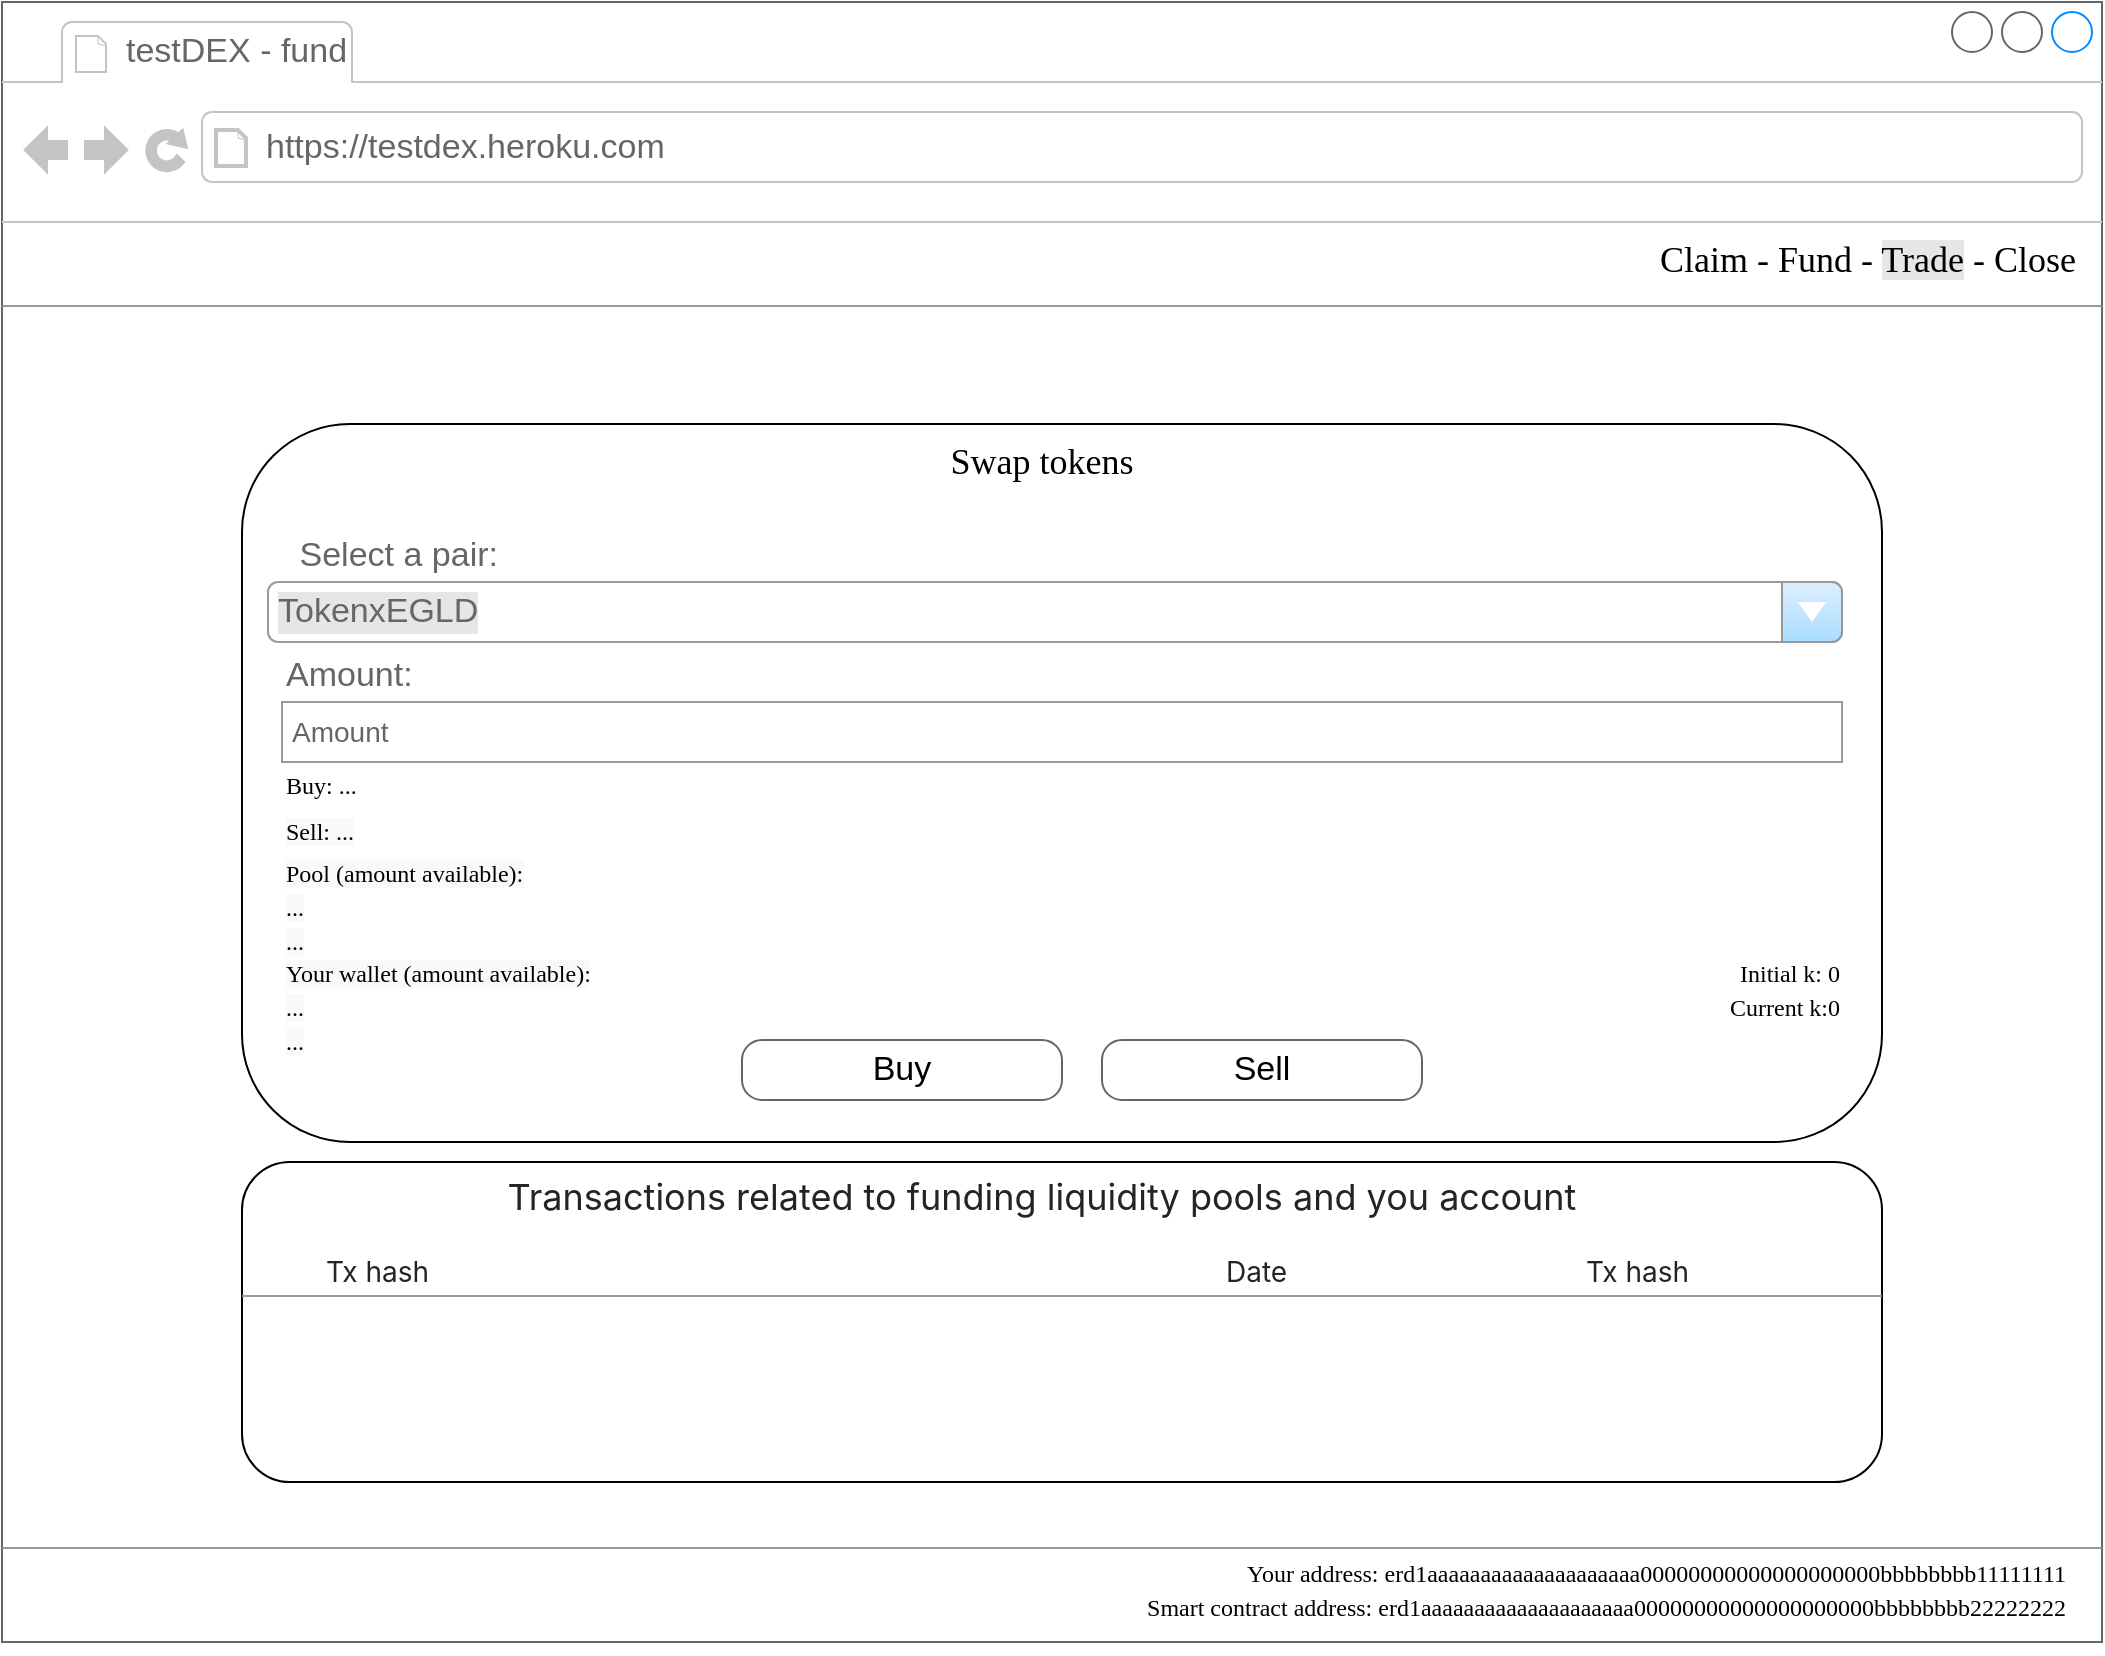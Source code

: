 <mxfile version="18.1.3" type="device"><diagram name="Page-1" id="2cc2dc42-3aac-f2a9-1cec-7a8b7cbee084"><mxGraphModel dx="1408" dy="1771" grid="1" gridSize="10" guides="1" tooltips="1" connect="1" arrows="1" fold="1" page="1" pageScale="1" pageWidth="1100" pageHeight="850" background="none" math="0" shadow="0"><root><mxCell id="0"/><mxCell id="1" parent="0"/><mxCell id="7026571954dc6520-1" value="" style="strokeWidth=1;shadow=0;dashed=0;align=center;html=1;shape=mxgraph.mockup.containers.browserWindow;rSize=0;strokeColor=#666666;mainText=,;recursiveResize=0;rounded=0;labelBackgroundColor=none;fontFamily=Verdana;fontSize=12" parent="1" vertex="1"><mxGeometry x="10" y="10" width="1050" height="820" as="geometry"/></mxCell><mxCell id="y7uzMoj-XSV8CRuOn8QI-1" value="" style="rounded=1;whiteSpace=wrap;html=1;labelBackgroundColor=#FFFFFF;fontSize=12;" parent="7026571954dc6520-1" vertex="1"><mxGeometry x="120" y="211" width="820" height="359" as="geometry"/></mxCell><mxCell id="y7uzMoj-XSV8CRuOn8QI-2" value="&lt;span style=&quot;color: rgb(0, 0, 0); font-family: verdana; font-size: 18px; font-style: normal; font-weight: 400; letter-spacing: normal; text-indent: 0px; text-transform: none; word-spacing: 0px; background-color: rgb(255, 255, 255); display: inline; float: none;&quot;&gt;Swap tokens&lt;/span&gt;" style="text;whiteSpace=wrap;html=1;fontSize=12;align=center;" parent="7026571954dc6520-1" vertex="1"><mxGeometry x="140" y="213" width="760" height="30" as="geometry"/></mxCell><mxCell id="7026571954dc6520-2" value="testDEX - fund" style="strokeWidth=1;shadow=0;dashed=0;align=center;html=1;shape=mxgraph.mockup.containers.anchor;fontSize=17;fontColor=#666666;align=left;" parent="7026571954dc6520-1" vertex="1"><mxGeometry x="60" y="12" width="110" height="26" as="geometry"/></mxCell><mxCell id="7026571954dc6520-3" value="https://testdex.heroku.com" style="strokeWidth=1;shadow=0;dashed=0;align=center;html=1;shape=mxgraph.mockup.containers.anchor;rSize=0;fontSize=17;fontColor=#666666;align=left;" parent="7026571954dc6520-1" vertex="1"><mxGeometry x="130" y="60" width="250" height="26" as="geometry"/></mxCell><mxCell id="9tiVqMJF8M74qAqtMBzL-11" value="&lt;span style=&quot;font-size: 18px;&quot;&gt;Claim -&amp;nbsp;&lt;/span&gt;&lt;span style=&quot;font-size: 18px&quot;&gt;&lt;span style=&quot;background-color: rgb(255, 255, 255);&quot;&gt;Fund&lt;/span&gt; - &lt;span style=&quot;background-color: rgb(230, 230, 230);&quot;&gt;Trade&lt;/span&gt; - Close&lt;/span&gt;" style="text;html=1;points=[];align=right;verticalAlign=top;spacingTop=-4;fontSize=30;fontFamily=Verdana" parent="7026571954dc6520-1" vertex="1"><mxGeometry x="698" y="104" width="340" height="50" as="geometry"/></mxCell><mxCell id="9tiVqMJF8M74qAqtMBzL-13" value="&lt;font style=&quot;font-size: 12px&quot;&gt;Your address: erd1aaaaaaaaaaaaaaaaaaaa00000000000000000000bbbbbbbb11111111&lt;/font&gt;" style="text;html=1;points=[];align=right;verticalAlign=top;spacingTop=-4;fontSize=30;fontFamily=Verdana" parent="7026571954dc6520-1" vertex="1"><mxGeometry x="490" y="759" width="543" height="50" as="geometry"/></mxCell><mxCell id="9tiVqMJF8M74qAqtMBzL-14" value="TokenxEGLD" style="strokeWidth=1;shadow=0;dashed=0;align=center;html=1;shape=mxgraph.mockup.forms.comboBox;strokeColor=#999999;fillColor=#ddeeff;align=left;fillColor2=#aaddff;mainText=;fontColor=#666666;fontSize=17;spacingLeft=3;labelBackgroundColor=#E6E6E6;" parent="7026571954dc6520-1" vertex="1"><mxGeometry x="133" y="290" width="787" height="30" as="geometry"/></mxCell><mxCell id="9tiVqMJF8M74qAqtMBzL-17" value="Buy" style="strokeWidth=1;shadow=0;dashed=0;align=center;html=1;shape=mxgraph.mockup.buttons.button;strokeColor=#666666;mainText=;buttonStyle=round;fontSize=17;fontStyle=0;fillColor=none;whiteSpace=wrap;rounded=0;labelBackgroundColor=none;" parent="7026571954dc6520-1" vertex="1"><mxGeometry x="370" y="519" width="160" height="30" as="geometry"/></mxCell><mxCell id="9tiVqMJF8M74qAqtMBzL-18" value="&lt;span style=&quot;font-size: 12px&quot;&gt;Buy: ...&lt;/span&gt;" style="text;html=1;points=[];align=left;verticalAlign=top;spacingTop=-4;fontSize=30;fontFamily=Verdana" parent="7026571954dc6520-1" vertex="1"><mxGeometry x="140" y="365" width="340" height="50" as="geometry"/></mxCell><mxCell id="9tiVqMJF8M74qAqtMBzL-20" value="&lt;span style=&quot;color: rgb(102, 102, 102); font-family: helvetica; font-size: 17px; font-style: normal; font-weight: 400; letter-spacing: normal; text-indent: 0px; text-transform: none; word-spacing: 0px; display: inline; float: none; background-color: rgb(255, 255, 255);&quot;&gt;Select a pair:&lt;/span&gt;" style="text;whiteSpace=wrap;html=1;fontSize=12;align=right;" parent="7026571954dc6520-1" vertex="1"><mxGeometry x="110" y="260" width="140" height="30" as="geometry"/></mxCell><mxCell id="9tiVqMJF8M74qAqtMBzL-21" value="&lt;span style=&quot;color: rgb(102 , 102 , 102) ; font-family: &amp;quot;helvetica&amp;quot; ; font-size: 17px ; font-style: normal ; font-weight: 400 ; letter-spacing: normal ; text-indent: 0px ; text-transform: none ; word-spacing: 0px ; display: inline ; float: none ; background-color: rgb(255 , 255 , 255)&quot;&gt;Amount:&lt;/span&gt;" style="text;whiteSpace=wrap;html=1;fontSize=12;align=left;" parent="7026571954dc6520-1" vertex="1"><mxGeometry x="140" y="320" width="111" height="30" as="geometry"/></mxCell><mxCell id="Fx6M11NeOuaJIeYVtTap-34" value="" style="rounded=1;whiteSpace=wrap;html=1;labelBackgroundColor=#FFFFFF;fontSize=12;" parent="7026571954dc6520-1" vertex="1"><mxGeometry x="120" y="580" width="820" height="160" as="geometry"/></mxCell><mxCell id="Fx6M11NeOuaJIeYVtTap-35" value="&lt;h5 style=&quot;box-sizing: border-box; margin-top: 0px; line-height: 1.2; color: rgb(33, 37, 41); font-family: -apple-system, BlinkMacSystemFont, &amp;quot;Segoe UI&amp;quot;, Roboto, &amp;quot;Helvetica Neue&amp;quot;, Arial, &amp;quot;Noto Sans&amp;quot;, &amp;quot;Liberation Sans&amp;quot;, sans-serif, &amp;quot;Apple Color Emoji&amp;quot;, &amp;quot;Segoe UI Emoji&amp;quot;, &amp;quot;Segoe UI Symbol&amp;quot;, &amp;quot;Noto Color Emoji&amp;quot;; font-style: normal; font-variant-ligatures: normal; font-variant-caps: normal; letter-spacing: normal; orphans: 2; text-indent: 0px; text-transform: none; widows: 2; word-spacing: 0px; -webkit-text-stroke-width: 0px; background-color: rgb(255, 255, 255); text-decoration-thickness: initial; text-decoration-style: initial; text-decoration-color: initial; margin-bottom: 1rem !important; font-weight: 400 !important;&quot; class=&quot;mb-3 font-weight-normal text-center&quot;&gt;&lt;font style=&quot;font-size: 18px;&quot;&gt;Transactions related to funding liquidity pools and you account&lt;/font&gt;&lt;/h5&gt;" style="text;whiteSpace=wrap;html=1;align=center;" parent="7026571954dc6520-1" vertex="1"><mxGeometry x="120" y="580" width="800" height="80" as="geometry"/></mxCell><mxCell id="Fx6M11NeOuaJIeYVtTap-36" value="" style="verticalLabelPosition=bottom;shadow=0;dashed=0;align=center;html=1;verticalAlign=top;strokeWidth=1;shape=mxgraph.mockup.markup.line;strokeColor=#999999;rounded=0;labelBackgroundColor=none;fillColor=#ffffff;fontFamily=Verdana;fontSize=12;fontColor=#000000;" parent="7026571954dc6520-1" vertex="1"><mxGeometry x="120" y="637" width="820" height="20" as="geometry"/></mxCell><mxCell id="Fx6M11NeOuaJIeYVtTap-38" value="&lt;h5 style=&quot;font-style: normal; font-variant-ligatures: normal; font-variant-caps: normal; letter-spacing: normal; orphans: 2; text-align: center; text-indent: 0px; text-transform: none; widows: 2; word-spacing: 0px; -webkit-text-stroke-width: 0px; text-decoration-thickness: initial; text-decoration-style: initial; text-decoration-color: initial; box-sizing: border-box; margin-top: 0px; line-height: 1.2; color: rgb(33, 37, 41); font-family: -apple-system, BlinkMacSystemFont, &amp;quot;Segoe UI&amp;quot;, Roboto, &amp;quot;Helvetica Neue&amp;quot;, Arial, &amp;quot;Noto Sans&amp;quot;, &amp;quot;Liberation Sans&amp;quot;, sans-serif, &amp;quot;Apple Color Emoji&amp;quot;, &amp;quot;Segoe UI Emoji&amp;quot;, &amp;quot;Segoe UI Symbol&amp;quot;, &amp;quot;Noto Color Emoji&amp;quot;; background-color: rgb(255, 255, 255); margin-bottom: 1rem !important; font-weight: 400 !important;&quot; class=&quot;mb-3 font-weight-normal text-center&quot;&gt;&lt;font style=&quot;font-size: 14px;&quot;&gt;Tx hash&lt;/font&gt;&lt;/h5&gt;" style="text;whiteSpace=wrap;html=1;fontSize=18;" parent="7026571954dc6520-1" vertex="1"><mxGeometry x="160" y="620" width="60" height="30" as="geometry"/></mxCell><mxCell id="Fx6M11NeOuaJIeYVtTap-39" value="&lt;h5 style=&quot;font-style: normal; font-variant-ligatures: normal; font-variant-caps: normal; letter-spacing: normal; orphans: 2; text-align: center; text-indent: 0px; text-transform: none; widows: 2; word-spacing: 0px; -webkit-text-stroke-width: 0px; text-decoration-thickness: initial; text-decoration-style: initial; text-decoration-color: initial; box-sizing: border-box; margin-top: 0px; line-height: 1.2; color: rgb(33, 37, 41); font-family: -apple-system, BlinkMacSystemFont, &amp;quot;Segoe UI&amp;quot;, Roboto, &amp;quot;Helvetica Neue&amp;quot;, Arial, &amp;quot;Noto Sans&amp;quot;, &amp;quot;Liberation Sans&amp;quot;, sans-serif, &amp;quot;Apple Color Emoji&amp;quot;, &amp;quot;Segoe UI Emoji&amp;quot;, &amp;quot;Segoe UI Symbol&amp;quot;, &amp;quot;Noto Color Emoji&amp;quot;; background-color: rgb(255, 255, 255); margin-bottom: 1rem !important; font-weight: 400 !important;&quot; class=&quot;mb-3 font-weight-normal text-center&quot;&gt;&lt;font style=&quot;font-size: 14px;&quot;&gt;Date&lt;/font&gt;&lt;/h5&gt;" style="text;whiteSpace=wrap;html=1;fontSize=18;" parent="7026571954dc6520-1" vertex="1"><mxGeometry x="610" y="620" width="60" height="30" as="geometry"/></mxCell><mxCell id="Fx6M11NeOuaJIeYVtTap-40" value="&lt;h5 style=&quot;font-style: normal; font-variant-ligatures: normal; font-variant-caps: normal; letter-spacing: normal; orphans: 2; text-align: center; text-indent: 0px; text-transform: none; widows: 2; word-spacing: 0px; -webkit-text-stroke-width: 0px; text-decoration-thickness: initial; text-decoration-style: initial; text-decoration-color: initial; box-sizing: border-box; margin-top: 0px; line-height: 1.2; color: rgb(33, 37, 41); font-family: -apple-system, BlinkMacSystemFont, &amp;quot;Segoe UI&amp;quot;, Roboto, &amp;quot;Helvetica Neue&amp;quot;, Arial, &amp;quot;Noto Sans&amp;quot;, &amp;quot;Liberation Sans&amp;quot;, sans-serif, &amp;quot;Apple Color Emoji&amp;quot;, &amp;quot;Segoe UI Emoji&amp;quot;, &amp;quot;Segoe UI Symbol&amp;quot;, &amp;quot;Noto Color Emoji&amp;quot;; background-color: rgb(255, 255, 255); margin-bottom: 1rem !important; font-weight: 400 !important;&quot; class=&quot;mb-3 font-weight-normal text-center&quot;&gt;&lt;font style=&quot;font-size: 14px;&quot;&gt;Tx hash&lt;/font&gt;&lt;/h5&gt;" style="text;whiteSpace=wrap;html=1;fontSize=18;" parent="7026571954dc6520-1" vertex="1"><mxGeometry x="790" y="620" width="60" height="30" as="geometry"/></mxCell><mxCell id="K12hR74M7fiOMY3fkFGb-2" value="Amount" style="strokeWidth=1;shadow=0;dashed=0;align=center;html=1;shape=mxgraph.mockup.forms.rrect;fillColor=#ffffff;rSize=0;fontColor=#666666;align=left;spacingLeft=3;strokeColor=#999999;labelBackgroundColor=#FFFFFF;fontSize=14;" vertex="1" parent="7026571954dc6520-1"><mxGeometry x="140" y="350" width="780" height="30" as="geometry"/></mxCell><mxCell id="K12hR74M7fiOMY3fkFGb-4" value="&lt;span style=&quot;color: rgb(0, 0, 0); font-family: Verdana; font-size: 12px; font-style: normal; font-variant-ligatures: normal; font-variant-caps: normal; font-weight: 400; letter-spacing: normal; orphans: 2; text-align: left; text-indent: 0px; text-transform: none; widows: 2; word-spacing: 0px; -webkit-text-stroke-width: 0px; background-color: rgb(248, 249, 250); text-decoration-thickness: initial; text-decoration-style: initial; text-decoration-color: initial; float: none; display: inline !important;&quot;&gt;Sell: ...&lt;/span&gt;" style="text;whiteSpace=wrap;html=1;fontSize=14;" vertex="1" parent="7026571954dc6520-1"><mxGeometry x="140" y="399" width="70" height="30" as="geometry"/></mxCell><mxCell id="K12hR74M7fiOMY3fkFGb-5" value="&lt;span style=&quot;color: rgb(0, 0, 0); font-family: Verdana; font-size: 12px; font-style: normal; font-variant-ligatures: normal; font-variant-caps: normal; font-weight: 400; letter-spacing: normal; orphans: 2; text-align: left; text-indent: 0px; text-transform: none; widows: 2; word-spacing: 0px; -webkit-text-stroke-width: 0px; background-color: rgb(248, 249, 250); text-decoration-thickness: initial; text-decoration-style: initial; text-decoration-color: initial; float: none; display: inline !important;&quot;&gt;Pool (amount available):&lt;br&gt;...&lt;br&gt;...&lt;br&gt;&lt;/span&gt;" style="text;whiteSpace=wrap;html=1;fontSize=14;" vertex="1" parent="7026571954dc6520-1"><mxGeometry x="140" y="420" width="240" height="30" as="geometry"/></mxCell><mxCell id="K12hR74M7fiOMY3fkFGb-28" value="&lt;span style=&quot;color: rgb(0, 0, 0); font-family: Verdana; font-size: 12px; font-style: normal; font-variant-ligatures: normal; font-variant-caps: normal; font-weight: 400; letter-spacing: normal; orphans: 2; text-align: left; text-indent: 0px; text-transform: none; widows: 2; word-spacing: 0px; -webkit-text-stroke-width: 0px; background-color: rgb(248, 249, 250); text-decoration-thickness: initial; text-decoration-style: initial; text-decoration-color: initial; float: none; display: inline !important;&quot;&gt;Your wallet (amount available):&lt;br&gt;...&lt;br&gt;...&lt;br&gt;&lt;/span&gt;" style="text;whiteSpace=wrap;html=1;fontSize=14;" vertex="1" parent="7026571954dc6520-1"><mxGeometry x="140" y="470" width="240" height="30" as="geometry"/></mxCell><mxCell id="K12hR74M7fiOMY3fkFGb-29" value="Sell" style="strokeWidth=1;shadow=0;dashed=0;align=center;html=1;shape=mxgraph.mockup.buttons.button;strokeColor=#666666;mainText=;buttonStyle=round;fontSize=17;fontStyle=0;fillColor=none;whiteSpace=wrap;rounded=0;labelBackgroundColor=none;" vertex="1" parent="7026571954dc6520-1"><mxGeometry x="550" y="519" width="160" height="30" as="geometry"/></mxCell><mxCell id="K12hR74M7fiOMY3fkFGb-53" value="&lt;div style=&quot;&quot;&gt;&lt;span style=&quot;font-family: Verdana; font-size: 12px;&quot;&gt;Initial k: 0&lt;/span&gt;&lt;/div&gt;&lt;div style=&quot;&quot;&gt;&lt;span style=&quot;font-family: Verdana; font-size: 12px;&quot;&gt;Current k:0&lt;/span&gt;&lt;/div&gt;&lt;span style=&quot;color: rgb(0, 0, 0); font-family: Verdana; font-size: 12px; font-style: normal; font-variant-ligatures: normal; font-variant-caps: normal; font-weight: 400; letter-spacing: normal; orphans: 2; text-indent: 0px; text-transform: none; widows: 2; word-spacing: 0px; -webkit-text-stroke-width: 0px; background-color: rgb(248, 249, 250); text-decoration-thickness: initial; text-decoration-style: initial; text-decoration-color: initial; float: none; display: inline !important;&quot;&gt;&lt;br&gt;&lt;/span&gt;" style="text;whiteSpace=wrap;html=1;fontSize=14;align=right;" vertex="1" parent="7026571954dc6520-1"><mxGeometry x="681" y="470" width="240" height="30" as="geometry"/></mxCell><mxCell id="9tiVqMJF8M74qAqtMBzL-10" value="" style="verticalLabelPosition=bottom;shadow=0;dashed=0;align=center;html=1;verticalAlign=top;strokeWidth=1;shape=mxgraph.mockup.markup.line;strokeColor=#999999;rounded=0;labelBackgroundColor=none;fillColor=#ffffff;fontFamily=Verdana;fontSize=12;fontColor=#000000;" parent="1" vertex="1"><mxGeometry x="10" y="152" width="1050" height="20" as="geometry"/></mxCell><mxCell id="9tiVqMJF8M74qAqtMBzL-12" value="" style="verticalLabelPosition=bottom;shadow=0;dashed=0;align=center;html=1;verticalAlign=top;strokeWidth=1;shape=mxgraph.mockup.markup.line;strokeColor=#999999;rounded=0;labelBackgroundColor=none;fillColor=#ffffff;fontFamily=Verdana;fontSize=12;fontColor=#000000;" parent="1" vertex="1"><mxGeometry x="10" y="773" width="1050" height="20" as="geometry"/></mxCell><mxCell id="9tiVqMJF8M74qAqtMBzL-23" value="&lt;font style=&quot;font-size: 12px&quot;&gt;Smart contract address: erd1aaaaaaaaaaaaaaaaaaaa00000000000000000000bbbbbbbb22222222&lt;/font&gt;" style="text;html=1;points=[];align=right;verticalAlign=top;spacingTop=-4;fontSize=30;fontFamily=Verdana" parent="1" vertex="1"><mxGeometry x="500" y="786" width="543" height="50" as="geometry"/></mxCell></root></mxGraphModel></diagram></mxfile>